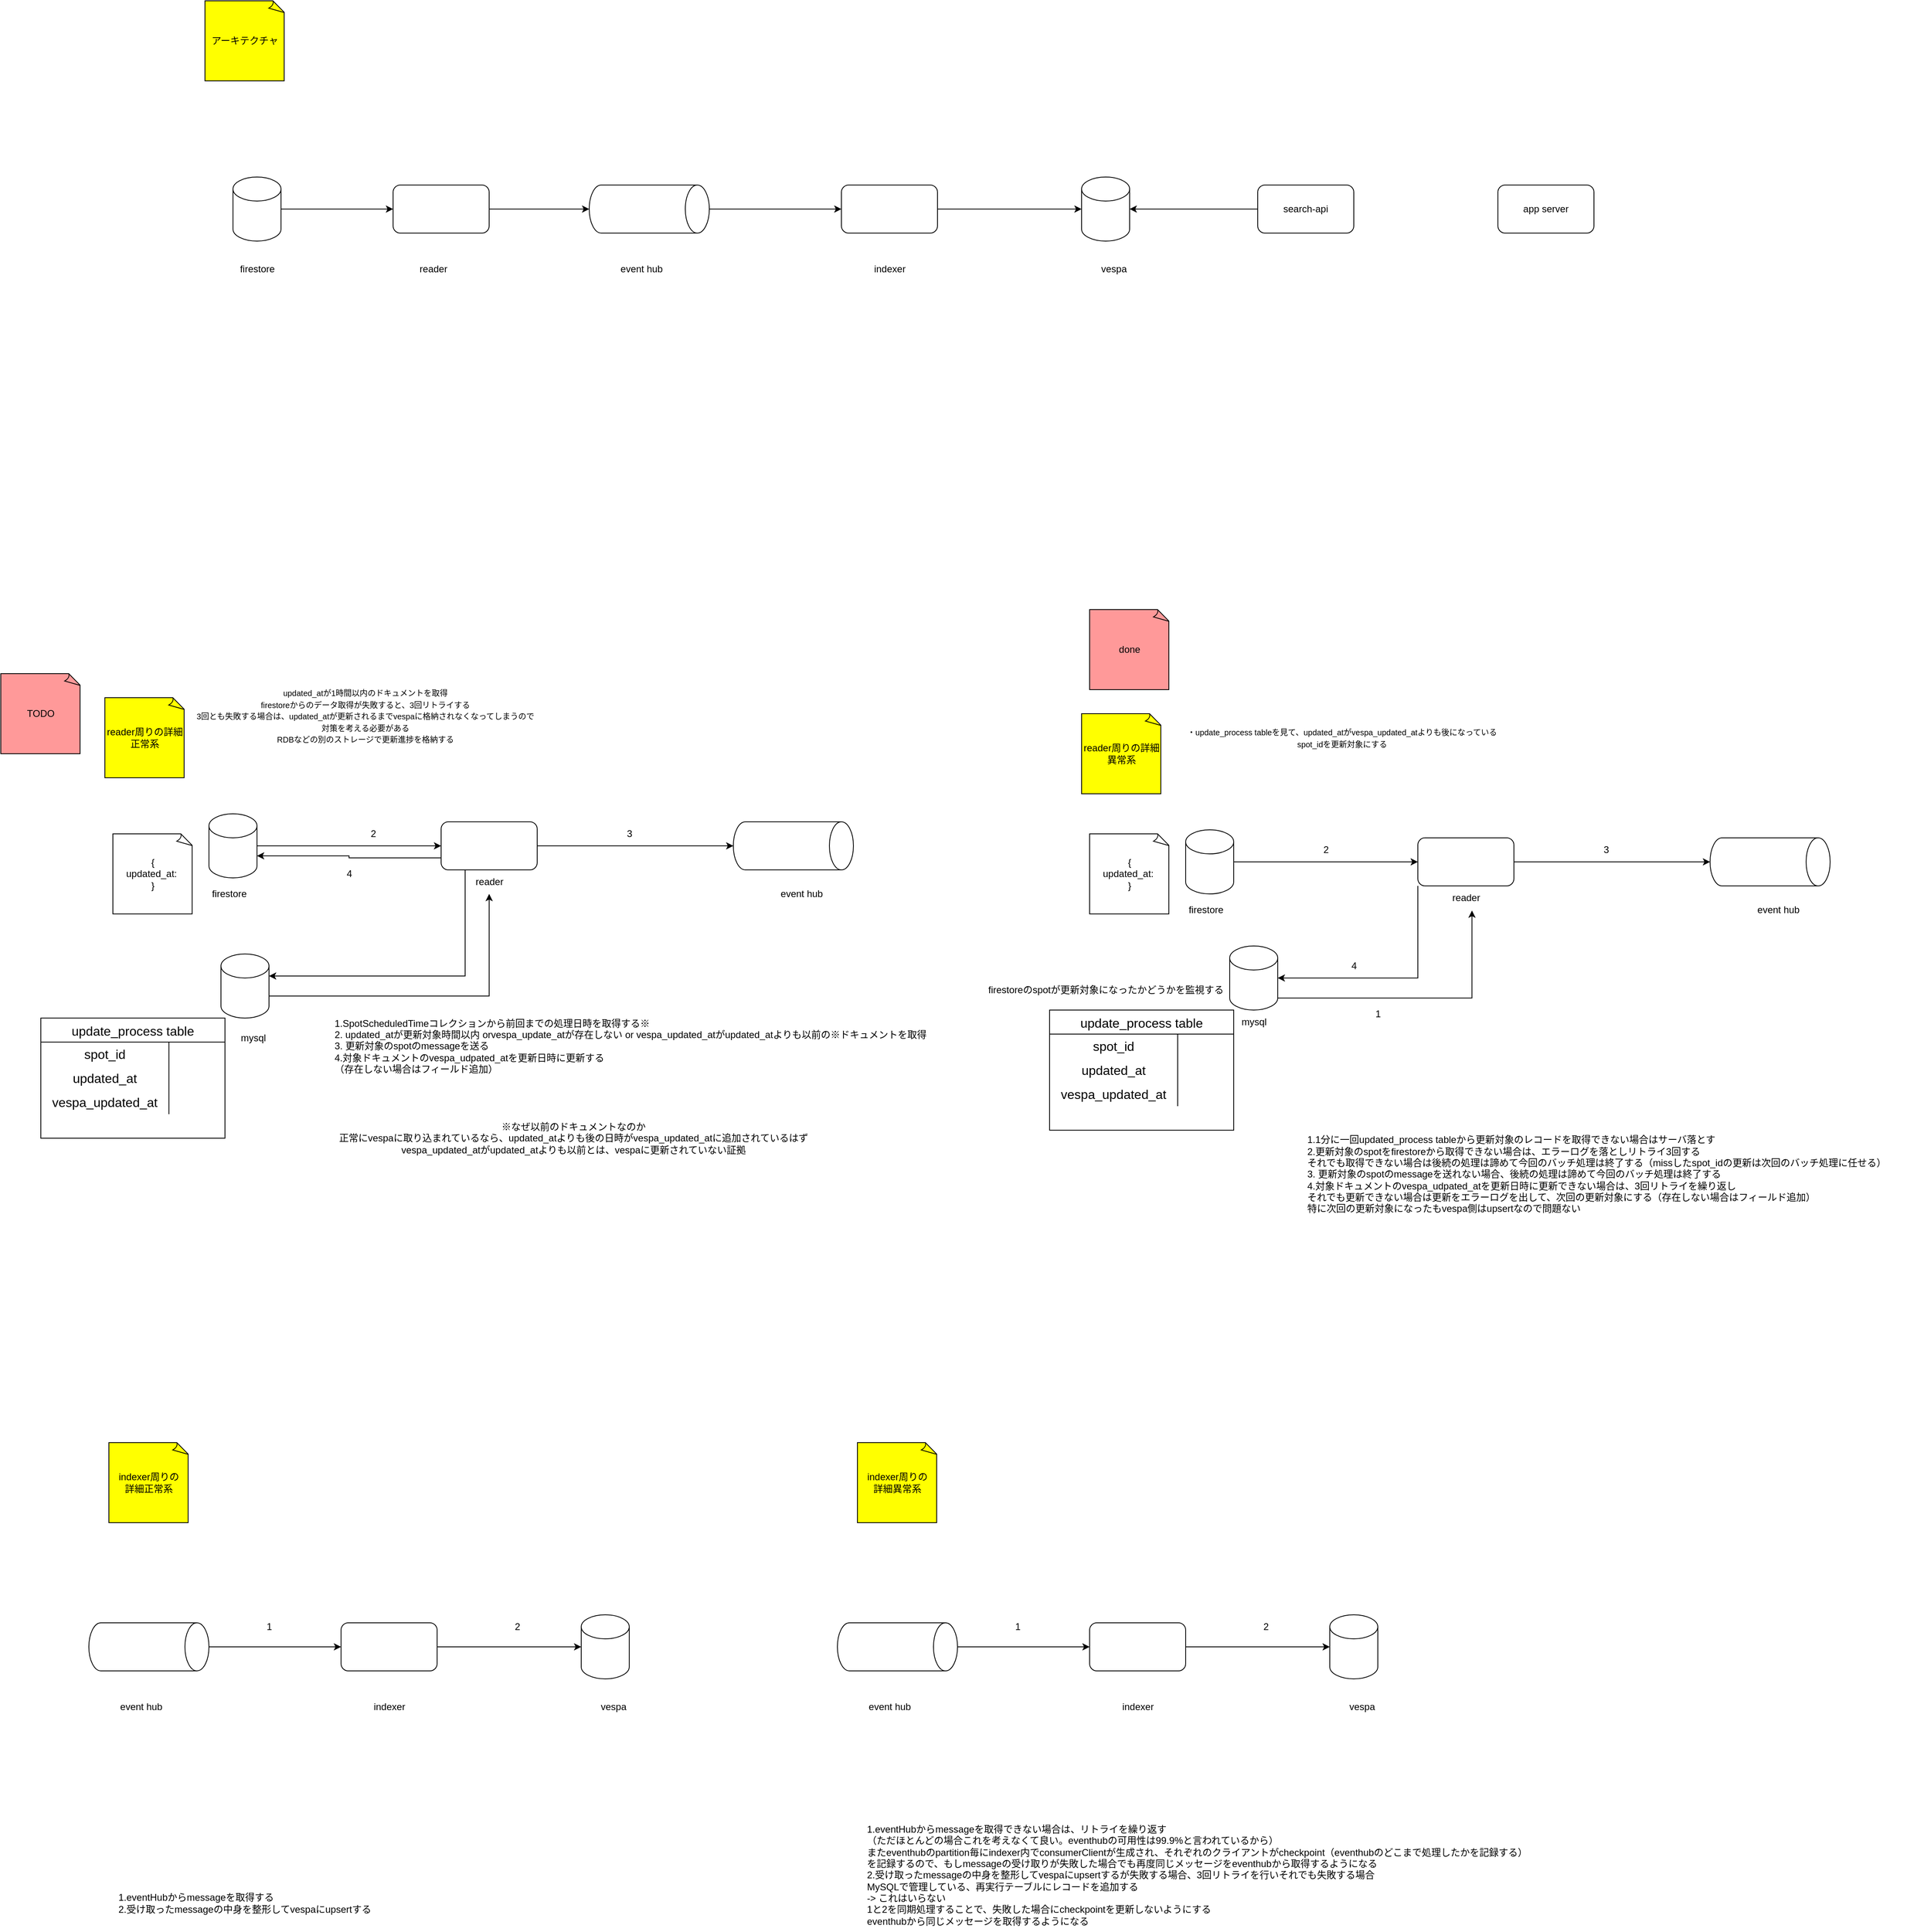 <mxfile version="21.0.10" type="device"><diagram name="ページ1" id="OhlOm0QgTWgxPiTvbgFB"><mxGraphModel dx="4133" dy="1607" grid="1" gridSize="10" guides="1" tooltips="1" connect="1" arrows="1" fold="1" page="1" pageScale="1" pageWidth="827" pageHeight="1169" math="0" shadow="0"><root><mxCell id="0"/><mxCell id="1" parent="0"/><mxCell id="Rm_hzrSPbBMLrol1VtFW-12" style="edgeStyle=orthogonalEdgeStyle;rounded=0;orthogonalLoop=1;jettySize=auto;html=1;exitX=1;exitY=0.5;exitDx=0;exitDy=0;entryX=0.5;entryY=1;entryDx=0;entryDy=0;entryPerimeter=0;" edge="1" parent="1" source="Rm_hzrSPbBMLrol1VtFW-1" target="Rm_hzrSPbBMLrol1VtFW-3"><mxGeometry relative="1" as="geometry"/></mxCell><mxCell id="Rm_hzrSPbBMLrol1VtFW-1" value="" style="rounded=1;whiteSpace=wrap;html=1;" vertex="1" parent="1"><mxGeometry x="90" y="400" width="120" height="60" as="geometry"/></mxCell><mxCell id="Rm_hzrSPbBMLrol1VtFW-14" style="edgeStyle=orthogonalEdgeStyle;rounded=0;orthogonalLoop=1;jettySize=auto;html=1;exitX=1;exitY=0.5;exitDx=0;exitDy=0;exitPerimeter=0;entryX=0;entryY=0.5;entryDx=0;entryDy=0;" edge="1" parent="1" source="Rm_hzrSPbBMLrol1VtFW-2" target="Rm_hzrSPbBMLrol1VtFW-1"><mxGeometry relative="1" as="geometry"/></mxCell><mxCell id="Rm_hzrSPbBMLrol1VtFW-2" value="" style="shape=cylinder3;whiteSpace=wrap;html=1;boundedLbl=1;backgroundOutline=1;size=15;" vertex="1" parent="1"><mxGeometry x="-110" y="390" width="60" height="80" as="geometry"/></mxCell><mxCell id="Rm_hzrSPbBMLrol1VtFW-13" style="edgeStyle=orthogonalEdgeStyle;rounded=0;orthogonalLoop=1;jettySize=auto;html=1;exitX=0.5;exitY=0;exitDx=0;exitDy=0;exitPerimeter=0;" edge="1" parent="1" source="Rm_hzrSPbBMLrol1VtFW-3" target="Rm_hzrSPbBMLrol1VtFW-7"><mxGeometry relative="1" as="geometry"/></mxCell><mxCell id="Rm_hzrSPbBMLrol1VtFW-3" value="" style="shape=cylinder3;whiteSpace=wrap;html=1;boundedLbl=1;backgroundOutline=1;size=15;rotation=90;" vertex="1" parent="1"><mxGeometry x="380" y="355" width="60" height="150" as="geometry"/></mxCell><mxCell id="Rm_hzrSPbBMLrol1VtFW-4" value="event hub" style="text;html=1;align=center;verticalAlign=middle;resizable=0;points=[];autosize=1;strokeColor=none;fillColor=none;" vertex="1" parent="1"><mxGeometry x="360" y="490" width="80" height="30" as="geometry"/></mxCell><mxCell id="Rm_hzrSPbBMLrol1VtFW-5" value="reader" style="text;html=1;align=center;verticalAlign=middle;resizable=0;points=[];autosize=1;strokeColor=none;fillColor=none;" vertex="1" parent="1"><mxGeometry x="110" y="490" width="60" height="30" as="geometry"/></mxCell><mxCell id="Rm_hzrSPbBMLrol1VtFW-6" value="firestore" style="text;html=1;align=center;verticalAlign=middle;resizable=0;points=[];autosize=1;strokeColor=none;fillColor=none;" vertex="1" parent="1"><mxGeometry x="-115" y="490" width="70" height="30" as="geometry"/></mxCell><mxCell id="Rm_hzrSPbBMLrol1VtFW-15" style="edgeStyle=orthogonalEdgeStyle;rounded=0;orthogonalLoop=1;jettySize=auto;html=1;exitX=1;exitY=0.5;exitDx=0;exitDy=0;entryX=0;entryY=0.5;entryDx=0;entryDy=0;entryPerimeter=0;" edge="1" parent="1" source="Rm_hzrSPbBMLrol1VtFW-7" target="Rm_hzrSPbBMLrol1VtFW-9"><mxGeometry relative="1" as="geometry"/></mxCell><mxCell id="Rm_hzrSPbBMLrol1VtFW-7" value="" style="rounded=1;whiteSpace=wrap;html=1;" vertex="1" parent="1"><mxGeometry x="650" y="400" width="120" height="60" as="geometry"/></mxCell><mxCell id="Rm_hzrSPbBMLrol1VtFW-8" value="indexer" style="text;html=1;align=center;verticalAlign=middle;resizable=0;points=[];autosize=1;strokeColor=none;fillColor=none;" vertex="1" parent="1"><mxGeometry x="680" y="490" width="60" height="30" as="geometry"/></mxCell><mxCell id="Rm_hzrSPbBMLrol1VtFW-9" value="" style="shape=cylinder3;whiteSpace=wrap;html=1;boundedLbl=1;backgroundOutline=1;size=15;" vertex="1" parent="1"><mxGeometry x="950" y="390" width="60" height="80" as="geometry"/></mxCell><mxCell id="Rm_hzrSPbBMLrol1VtFW-10" value="vespa" style="text;html=1;align=center;verticalAlign=middle;resizable=0;points=[];autosize=1;strokeColor=none;fillColor=none;" vertex="1" parent="1"><mxGeometry x="960" y="490" width="60" height="30" as="geometry"/></mxCell><mxCell id="Rm_hzrSPbBMLrol1VtFW-16" value="&lt;font style=&quot;font-size: 10px;&quot;&gt;updated_atが1時間以内のドキュメントを取得&lt;br&gt;firestoreからのデータ取得が失敗すると、3回リトライする&lt;br&gt;3回とも失敗する場合は、updated_atが更新されるまでvespaに格納されなくなってしまうので&lt;br&gt;対策を考える必要がある&lt;br&gt;RDBなどの別のストレージで更新進捗を格納する&lt;br&gt;&lt;br&gt;&lt;/font&gt;" style="text;html=1;align=center;verticalAlign=middle;resizable=0;points=[];autosize=1;strokeColor=none;fillColor=none;" vertex="1" parent="1"><mxGeometry x="-170" y="1020" width="450" height="100" as="geometry"/></mxCell><mxCell id="Rm_hzrSPbBMLrol1VtFW-26" style="edgeStyle=orthogonalEdgeStyle;rounded=0;orthogonalLoop=1;jettySize=auto;html=1;exitX=1;exitY=0.5;exitDx=0;exitDy=0;entryX=0.5;entryY=1;entryDx=0;entryDy=0;entryPerimeter=0;" edge="1" parent="1" source="Rm_hzrSPbBMLrol1VtFW-28" target="Rm_hzrSPbBMLrol1VtFW-31"><mxGeometry relative="1" as="geometry"/></mxCell><mxCell id="Rm_hzrSPbBMLrol1VtFW-53" style="edgeStyle=orthogonalEdgeStyle;rounded=0;orthogonalLoop=1;jettySize=auto;html=1;exitX=0;exitY=0.75;exitDx=0;exitDy=0;entryX=1;entryY=0;entryDx=0;entryDy=52.5;entryPerimeter=0;" edge="1" parent="1" source="Rm_hzrSPbBMLrol1VtFW-28" target="Rm_hzrSPbBMLrol1VtFW-30"><mxGeometry relative="1" as="geometry"/></mxCell><mxCell id="Rm_hzrSPbBMLrol1VtFW-171" style="edgeStyle=orthogonalEdgeStyle;rounded=0;orthogonalLoop=1;jettySize=auto;html=1;exitX=0.25;exitY=1;exitDx=0;exitDy=0;entryX=1;entryY=0;entryDx=0;entryDy=27.5;entryPerimeter=0;" edge="1" parent="1" source="Rm_hzrSPbBMLrol1VtFW-28" target="Rm_hzrSPbBMLrol1VtFW-159"><mxGeometry relative="1" as="geometry"/></mxCell><mxCell id="Rm_hzrSPbBMLrol1VtFW-28" value="" style="rounded=1;whiteSpace=wrap;html=1;" vertex="1" parent="1"><mxGeometry x="150" y="1195" width="120" height="60" as="geometry"/></mxCell><mxCell id="Rm_hzrSPbBMLrol1VtFW-29" style="edgeStyle=orthogonalEdgeStyle;rounded=0;orthogonalLoop=1;jettySize=auto;html=1;exitX=1;exitY=0.5;exitDx=0;exitDy=0;exitPerimeter=0;entryX=0;entryY=0.5;entryDx=0;entryDy=0;" edge="1" parent="1" source="Rm_hzrSPbBMLrol1VtFW-30" target="Rm_hzrSPbBMLrol1VtFW-28"><mxGeometry relative="1" as="geometry"/></mxCell><mxCell id="Rm_hzrSPbBMLrol1VtFW-30" value="" style="shape=cylinder3;whiteSpace=wrap;html=1;boundedLbl=1;backgroundOutline=1;size=15;" vertex="1" parent="1"><mxGeometry x="-140" y="1185" width="60" height="80" as="geometry"/></mxCell><mxCell id="Rm_hzrSPbBMLrol1VtFW-31" value="" style="shape=cylinder3;whiteSpace=wrap;html=1;boundedLbl=1;backgroundOutline=1;size=15;rotation=90;" vertex="1" parent="1"><mxGeometry x="560" y="1150" width="60" height="150" as="geometry"/></mxCell><mxCell id="Rm_hzrSPbBMLrol1VtFW-32" value="event hub" style="text;html=1;align=center;verticalAlign=middle;resizable=0;points=[];autosize=1;strokeColor=none;fillColor=none;" vertex="1" parent="1"><mxGeometry x="560" y="1270" width="80" height="30" as="geometry"/></mxCell><mxCell id="Rm_hzrSPbBMLrol1VtFW-33" value="reader" style="text;html=1;align=center;verticalAlign=middle;resizable=0;points=[];autosize=1;strokeColor=none;fillColor=none;" vertex="1" parent="1"><mxGeometry x="180" y="1255" width="60" height="30" as="geometry"/></mxCell><mxCell id="Rm_hzrSPbBMLrol1VtFW-34" value="firestore" style="text;html=1;align=center;verticalAlign=middle;resizable=0;points=[];autosize=1;strokeColor=none;fillColor=none;" vertex="1" parent="1"><mxGeometry x="-150" y="1270" width="70" height="30" as="geometry"/></mxCell><mxCell id="Rm_hzrSPbBMLrol1VtFW-42" value="reader周りの詳細正常系" style="whiteSpace=wrap;html=1;shape=mxgraph.basic.document;fillColor=#FFFF00;" vertex="1" parent="1"><mxGeometry x="-270" y="1040" width="100" height="100" as="geometry"/></mxCell><mxCell id="Rm_hzrSPbBMLrol1VtFW-44" value="4" style="text;html=1;align=center;verticalAlign=middle;resizable=0;points=[];autosize=1;strokeColor=none;fillColor=none;" vertex="1" parent="1"><mxGeometry x="20" y="1245" width="30" height="30" as="geometry"/></mxCell><mxCell id="Rm_hzrSPbBMLrol1VtFW-48" value="3" style="text;html=1;align=center;verticalAlign=middle;resizable=0;points=[];autosize=1;strokeColor=none;fillColor=none;" vertex="1" parent="1"><mxGeometry x="370" y="1195" width="30" height="30" as="geometry"/></mxCell><mxCell id="Rm_hzrSPbBMLrol1VtFW-49" value="{&lt;br&gt;updated_at:&amp;nbsp;&lt;br&gt;}" style="whiteSpace=wrap;html=1;shape=mxgraph.basic.document;fillColor=none;" vertex="1" parent="1"><mxGeometry x="-260" y="1210" width="100" height="100" as="geometry"/></mxCell><mxCell id="Rm_hzrSPbBMLrol1VtFW-51" value="1.SpotScheduledTimeコレクションから前回までの処理日時を取得する※&lt;br&gt;2. updated_atが更新対象時間以内 orvespa_update_atが存在しない or vespa_updated_atがupdated_atよりも以前の※ドキュメントを取得&lt;br&gt;3. 更新対象のspotのmessageを送る&lt;br&gt;4.対象ドキュメントのvespa_udpated_atを更新日時に更新する&lt;br style=&quot;border-color: var(--border-color);&quot;&gt;（存在しない場合はフィールド追加）" style="text;html=1;align=left;verticalAlign=middle;resizable=0;points=[];autosize=1;strokeColor=none;fillColor=none;" vertex="1" parent="1"><mxGeometry x="15" y="1430" width="760" height="90" as="geometry"/></mxCell><mxCell id="Rm_hzrSPbBMLrol1VtFW-52" value="2" style="text;html=1;align=center;verticalAlign=middle;resizable=0;points=[];autosize=1;strokeColor=none;fillColor=none;" vertex="1" parent="1"><mxGeometry x="50" y="1195" width="30" height="30" as="geometry"/></mxCell><mxCell id="Rm_hzrSPbBMLrol1VtFW-55" value="&lt;font style=&quot;font-size: 10px;&quot;&gt;・update_process tableを見て、updated_atがvespa_updated_atよりも後になっている&lt;br&gt;spot_idを更新対象にする&lt;br&gt;&lt;/font&gt;" style="text;html=1;align=center;verticalAlign=middle;resizable=0;points=[];autosize=1;strokeColor=none;fillColor=none;" vertex="1" parent="1"><mxGeometry x="1070" y="1070" width="410" height="40" as="geometry"/></mxCell><mxCell id="Rm_hzrSPbBMLrol1VtFW-56" style="edgeStyle=orthogonalEdgeStyle;rounded=0;orthogonalLoop=1;jettySize=auto;html=1;exitX=1;exitY=0.5;exitDx=0;exitDy=0;entryX=0.5;entryY=1;entryDx=0;entryDy=0;entryPerimeter=0;" edge="1" parent="1" source="Rm_hzrSPbBMLrol1VtFW-58" target="Rm_hzrSPbBMLrol1VtFW-61"><mxGeometry relative="1" as="geometry"/></mxCell><mxCell id="Rm_hzrSPbBMLrol1VtFW-122" style="edgeStyle=orthogonalEdgeStyle;rounded=0;orthogonalLoop=1;jettySize=auto;html=1;exitX=0;exitY=1;exitDx=0;exitDy=0;entryX=1;entryY=0.5;entryDx=0;entryDy=0;entryPerimeter=0;" edge="1" parent="1" source="Rm_hzrSPbBMLrol1VtFW-58" target="Rm_hzrSPbBMLrol1VtFW-119"><mxGeometry relative="1" as="geometry"/></mxCell><mxCell id="Rm_hzrSPbBMLrol1VtFW-58" value="" style="rounded=1;whiteSpace=wrap;html=1;" vertex="1" parent="1"><mxGeometry x="1370" y="1215" width="120" height="60" as="geometry"/></mxCell><mxCell id="Rm_hzrSPbBMLrol1VtFW-59" style="edgeStyle=orthogonalEdgeStyle;rounded=0;orthogonalLoop=1;jettySize=auto;html=1;exitX=1;exitY=0.5;exitDx=0;exitDy=0;exitPerimeter=0;entryX=0;entryY=0.5;entryDx=0;entryDy=0;" edge="1" parent="1" source="Rm_hzrSPbBMLrol1VtFW-60" target="Rm_hzrSPbBMLrol1VtFW-58"><mxGeometry relative="1" as="geometry"/></mxCell><mxCell id="Rm_hzrSPbBMLrol1VtFW-60" value="" style="shape=cylinder3;whiteSpace=wrap;html=1;boundedLbl=1;backgroundOutline=1;size=15;" vertex="1" parent="1"><mxGeometry x="1080" y="1205" width="60" height="80" as="geometry"/></mxCell><mxCell id="Rm_hzrSPbBMLrol1VtFW-61" value="" style="shape=cylinder3;whiteSpace=wrap;html=1;boundedLbl=1;backgroundOutline=1;size=15;rotation=90;" vertex="1" parent="1"><mxGeometry x="1780" y="1170" width="60" height="150" as="geometry"/></mxCell><mxCell id="Rm_hzrSPbBMLrol1VtFW-62" value="event hub" style="text;html=1;align=center;verticalAlign=middle;resizable=0;points=[];autosize=1;strokeColor=none;fillColor=none;" vertex="1" parent="1"><mxGeometry x="1780" y="1290" width="80" height="30" as="geometry"/></mxCell><mxCell id="Rm_hzrSPbBMLrol1VtFW-63" value="reader" style="text;html=1;align=center;verticalAlign=middle;resizable=0;points=[];autosize=1;strokeColor=none;fillColor=none;" vertex="1" parent="1"><mxGeometry x="1400" y="1275" width="60" height="30" as="geometry"/></mxCell><mxCell id="Rm_hzrSPbBMLrol1VtFW-64" value="firestore" style="text;html=1;align=center;verticalAlign=middle;resizable=0;points=[];autosize=1;strokeColor=none;fillColor=none;" vertex="1" parent="1"><mxGeometry x="1070" y="1290" width="70" height="30" as="geometry"/></mxCell><mxCell id="Rm_hzrSPbBMLrol1VtFW-65" value="reader周りの詳細異常系" style="whiteSpace=wrap;html=1;shape=mxgraph.basic.document;fillColor=#FFFF00;" vertex="1" parent="1"><mxGeometry x="950" y="1060" width="100" height="100" as="geometry"/></mxCell><mxCell id="Rm_hzrSPbBMLrol1VtFW-66" value="1" style="text;html=1;align=center;verticalAlign=middle;resizable=0;points=[];autosize=1;strokeColor=none;fillColor=none;" vertex="1" parent="1"><mxGeometry x="1305" y="1420" width="30" height="30" as="geometry"/></mxCell><mxCell id="Rm_hzrSPbBMLrol1VtFW-68" value="3" style="text;html=1;align=center;verticalAlign=middle;resizable=0;points=[];autosize=1;strokeColor=none;fillColor=none;" vertex="1" parent="1"><mxGeometry x="1590" y="1215" width="30" height="30" as="geometry"/></mxCell><mxCell id="Rm_hzrSPbBMLrol1VtFW-69" value="{&lt;br&gt;updated_at:&amp;nbsp;&lt;br&gt;}" style="whiteSpace=wrap;html=1;shape=mxgraph.basic.document;fillColor=none;" vertex="1" parent="1"><mxGeometry x="960" y="1210" width="100" height="100" as="geometry"/></mxCell><mxCell id="Rm_hzrSPbBMLrol1VtFW-70" value="1.1分に一回updated_process tableから更新対象のレコードを取得できない場合はサーバ落とす&lt;br&gt;2.更新対象のspotをfirestoreから取得できない場合は、エラーログを落としリトライ3回する&lt;br&gt;それでも取得できない場合は後続の処理は諦めて今回のバッチ処理は終了する（missしたspot_idの更新は次回のバッチ処理に任せる）&lt;br&gt;3. 更新対象のspotのmessageを送れない場合、後続の処理は諦めて今回のバッチ処理は終了する&lt;br&gt;4.対象ドキュメントのvespa_udpated_atを更新日時に更新できない場合は、3回リトライを繰り返し&lt;br&gt;それでも更新できない場合は更新をエラーログを出して、次回の更新対象にする（存在しない場合はフィールド追加）&lt;br&gt;特に次回の更新対象になったもvespa側はupsertなので問題ない" style="text;html=1;align=left;verticalAlign=middle;resizable=0;points=[];autosize=1;strokeColor=none;fillColor=none;" vertex="1" parent="1"><mxGeometry x="1230" y="1580" width="750" height="110" as="geometry"/></mxCell><mxCell id="Rm_hzrSPbBMLrol1VtFW-71" value="2" style="text;html=1;align=center;verticalAlign=middle;resizable=0;points=[];autosize=1;strokeColor=none;fillColor=none;" vertex="1" parent="1"><mxGeometry x="1240" y="1215" width="30" height="30" as="geometry"/></mxCell><mxCell id="Rm_hzrSPbBMLrol1VtFW-74" style="edgeStyle=orthogonalEdgeStyle;rounded=0;orthogonalLoop=1;jettySize=auto;html=1;exitX=0.5;exitY=0;exitDx=0;exitDy=0;exitPerimeter=0;" edge="1" parent="1" source="Rm_hzrSPbBMLrol1VtFW-75" target="Rm_hzrSPbBMLrol1VtFW-78"><mxGeometry relative="1" as="geometry"/></mxCell><mxCell id="Rm_hzrSPbBMLrol1VtFW-75" value="" style="shape=cylinder3;whiteSpace=wrap;html=1;boundedLbl=1;backgroundOutline=1;size=15;rotation=90;" vertex="1" parent="1"><mxGeometry x="-245" y="2150" width="60" height="150" as="geometry"/></mxCell><mxCell id="Rm_hzrSPbBMLrol1VtFW-76" value="event hub" style="text;html=1;align=center;verticalAlign=middle;resizable=0;points=[];autosize=1;strokeColor=none;fillColor=none;" vertex="1" parent="1"><mxGeometry x="-265" y="2285" width="80" height="30" as="geometry"/></mxCell><mxCell id="Rm_hzrSPbBMLrol1VtFW-77" style="edgeStyle=orthogonalEdgeStyle;rounded=0;orthogonalLoop=1;jettySize=auto;html=1;exitX=1;exitY=0.5;exitDx=0;exitDy=0;entryX=0;entryY=0.5;entryDx=0;entryDy=0;entryPerimeter=0;" edge="1" parent="1" source="Rm_hzrSPbBMLrol1VtFW-78" target="Rm_hzrSPbBMLrol1VtFW-80"><mxGeometry relative="1" as="geometry"/></mxCell><mxCell id="Rm_hzrSPbBMLrol1VtFW-78" value="" style="rounded=1;whiteSpace=wrap;html=1;" vertex="1" parent="1"><mxGeometry x="25" y="2195" width="120" height="60" as="geometry"/></mxCell><mxCell id="Rm_hzrSPbBMLrol1VtFW-79" value="indexer" style="text;html=1;align=center;verticalAlign=middle;resizable=0;points=[];autosize=1;strokeColor=none;fillColor=none;" vertex="1" parent="1"><mxGeometry x="55" y="2285" width="60" height="30" as="geometry"/></mxCell><mxCell id="Rm_hzrSPbBMLrol1VtFW-80" value="" style="shape=cylinder3;whiteSpace=wrap;html=1;boundedLbl=1;backgroundOutline=1;size=15;" vertex="1" parent="1"><mxGeometry x="325" y="2185" width="60" height="80" as="geometry"/></mxCell><mxCell id="Rm_hzrSPbBMLrol1VtFW-81" value="vespa" style="text;html=1;align=center;verticalAlign=middle;resizable=0;points=[];autosize=1;strokeColor=none;fillColor=none;" vertex="1" parent="1"><mxGeometry x="335" y="2285" width="60" height="30" as="geometry"/></mxCell><mxCell id="Rm_hzrSPbBMLrol1VtFW-82" value="indexer周りの&lt;br&gt;詳細正常系" style="whiteSpace=wrap;html=1;shape=mxgraph.basic.document;fillColor=#FFFF00;" vertex="1" parent="1"><mxGeometry x="-265" y="1970" width="100" height="100" as="geometry"/></mxCell><mxCell id="Rm_hzrSPbBMLrol1VtFW-83" value="1" style="text;html=1;align=center;verticalAlign=middle;resizable=0;points=[];autosize=1;strokeColor=none;fillColor=none;" vertex="1" parent="1"><mxGeometry x="-80" y="2185" width="30" height="30" as="geometry"/></mxCell><mxCell id="Rm_hzrSPbBMLrol1VtFW-84" value="1.eventHubからmessageを取得する&lt;br&gt;2.受け取ったmessageの中身を整形してvespaにupsertする" style="text;html=1;align=left;verticalAlign=middle;resizable=0;points=[];autosize=1;strokeColor=none;fillColor=none;" vertex="1" parent="1"><mxGeometry x="-255" y="2525" width="340" height="40" as="geometry"/></mxCell><mxCell id="Rm_hzrSPbBMLrol1VtFW-85" value="2" style="text;html=1;align=center;verticalAlign=middle;resizable=0;points=[];autosize=1;strokeColor=none;fillColor=none;" vertex="1" parent="1"><mxGeometry x="230" y="2185" width="30" height="30" as="geometry"/></mxCell><mxCell id="Rm_hzrSPbBMLrol1VtFW-86" style="edgeStyle=orthogonalEdgeStyle;rounded=0;orthogonalLoop=1;jettySize=auto;html=1;exitX=0.5;exitY=0;exitDx=0;exitDy=0;exitPerimeter=0;" edge="1" parent="1" source="Rm_hzrSPbBMLrol1VtFW-87" target="Rm_hzrSPbBMLrol1VtFW-90"><mxGeometry relative="1" as="geometry"/></mxCell><mxCell id="Rm_hzrSPbBMLrol1VtFW-87" value="" style="shape=cylinder3;whiteSpace=wrap;html=1;boundedLbl=1;backgroundOutline=1;size=15;rotation=90;" vertex="1" parent="1"><mxGeometry x="690" y="2150" width="60" height="150" as="geometry"/></mxCell><mxCell id="Rm_hzrSPbBMLrol1VtFW-88" value="event hub" style="text;html=1;align=center;verticalAlign=middle;resizable=0;points=[];autosize=1;strokeColor=none;fillColor=none;" vertex="1" parent="1"><mxGeometry x="670" y="2285" width="80" height="30" as="geometry"/></mxCell><mxCell id="Rm_hzrSPbBMLrol1VtFW-89" style="edgeStyle=orthogonalEdgeStyle;rounded=0;orthogonalLoop=1;jettySize=auto;html=1;exitX=1;exitY=0.5;exitDx=0;exitDy=0;entryX=0;entryY=0.5;entryDx=0;entryDy=0;entryPerimeter=0;" edge="1" parent="1" source="Rm_hzrSPbBMLrol1VtFW-90" target="Rm_hzrSPbBMLrol1VtFW-92"><mxGeometry relative="1" as="geometry"/></mxCell><mxCell id="Rm_hzrSPbBMLrol1VtFW-90" value="" style="rounded=1;whiteSpace=wrap;html=1;" vertex="1" parent="1"><mxGeometry x="960" y="2195" width="120" height="60" as="geometry"/></mxCell><mxCell id="Rm_hzrSPbBMLrol1VtFW-91" value="indexer" style="text;html=1;align=center;verticalAlign=middle;resizable=0;points=[];autosize=1;strokeColor=none;fillColor=none;" vertex="1" parent="1"><mxGeometry x="990" y="2285" width="60" height="30" as="geometry"/></mxCell><mxCell id="Rm_hzrSPbBMLrol1VtFW-92" value="" style="shape=cylinder3;whiteSpace=wrap;html=1;boundedLbl=1;backgroundOutline=1;size=15;" vertex="1" parent="1"><mxGeometry x="1260" y="2185" width="60" height="80" as="geometry"/></mxCell><mxCell id="Rm_hzrSPbBMLrol1VtFW-93" value="vespa" style="text;html=1;align=center;verticalAlign=middle;resizable=0;points=[];autosize=1;strokeColor=none;fillColor=none;" vertex="1" parent="1"><mxGeometry x="1270" y="2285" width="60" height="30" as="geometry"/></mxCell><mxCell id="Rm_hzrSPbBMLrol1VtFW-94" value="indexer周りの&lt;br&gt;詳細異常系" style="whiteSpace=wrap;html=1;shape=mxgraph.basic.document;fillColor=#FFFF00;" vertex="1" parent="1"><mxGeometry x="670" y="1970" width="100" height="100" as="geometry"/></mxCell><mxCell id="Rm_hzrSPbBMLrol1VtFW-95" value="1" style="text;html=1;align=center;verticalAlign=middle;resizable=0;points=[];autosize=1;strokeColor=none;fillColor=none;" vertex="1" parent="1"><mxGeometry x="855" y="2185" width="30" height="30" as="geometry"/></mxCell><mxCell id="Rm_hzrSPbBMLrol1VtFW-96" value="1.eventHubからmessageを取得できない場合は、リトライを繰り返す&lt;br&gt;（ただほとんどの場合これを考えなくて良い。eventhubの可用性は99.9%と言われているから）&lt;br&gt;またeventhubのpartition毎にindexer内でconsumerClientが生成され、それぞれのクライアントがcheckpoint（eventhubのどこまで処理したかを記録する）&lt;br&gt;を記録するので、もしmessageの受け取りが失敗した場合でも再度同じメッセージをeventhubから取得するようになる&lt;br&gt;2.受け取ったmessageの中身を整形してvespaにupsertするが失敗する場合、3回リトライを行いそれでも失敗する場合&lt;br&gt;MySQLで管理している、再実行テーブルにレコードを追加する&lt;br&gt;-&amp;gt; これはいらない&lt;br&gt;1と2を同期処理することで、失敗した場合にcheckpointを更新しないようにする&lt;br&gt;eventhubから同じメッセージを取得するようになる" style="text;html=1;align=left;verticalAlign=middle;resizable=0;points=[];autosize=1;strokeColor=none;fillColor=none;" vertex="1" parent="1"><mxGeometry x="680" y="2440" width="850" height="140" as="geometry"/></mxCell><mxCell id="Rm_hzrSPbBMLrol1VtFW-97" value="2" style="text;html=1;align=center;verticalAlign=middle;resizable=0;points=[];autosize=1;strokeColor=none;fillColor=none;" vertex="1" parent="1"><mxGeometry x="1165" y="2185" width="30" height="30" as="geometry"/></mxCell><mxCell id="Rm_hzrSPbBMLrol1VtFW-112" value="アーキテクチャ" style="whiteSpace=wrap;html=1;shape=mxgraph.basic.document;fillColor=#FFFF00;" vertex="1" parent="1"><mxGeometry x="-145" y="170" width="100" height="100" as="geometry"/></mxCell><mxCell id="Rm_hzrSPbBMLrol1VtFW-116" style="edgeStyle=orthogonalEdgeStyle;rounded=0;orthogonalLoop=1;jettySize=auto;html=1;exitX=0;exitY=0.5;exitDx=0;exitDy=0;entryX=1;entryY=0.5;entryDx=0;entryDy=0;entryPerimeter=0;" edge="1" parent="1" source="Rm_hzrSPbBMLrol1VtFW-113" target="Rm_hzrSPbBMLrol1VtFW-9"><mxGeometry relative="1" as="geometry"/></mxCell><mxCell id="Rm_hzrSPbBMLrol1VtFW-113" value="search-api" style="rounded=1;whiteSpace=wrap;html=1;" vertex="1" parent="1"><mxGeometry x="1170" y="400" width="120" height="60" as="geometry"/></mxCell><mxCell id="Rm_hzrSPbBMLrol1VtFW-114" value="app server" style="rounded=1;whiteSpace=wrap;html=1;" vertex="1" parent="1"><mxGeometry x="1470" y="400" width="120" height="60" as="geometry"/></mxCell><mxCell id="Rm_hzrSPbBMLrol1VtFW-117" value="※なぜ以前のドキュメントなのか&lt;br&gt;正常にvespaに取り込まれているなら、updated_atよりも後の日時がvespa_updated_atに追加されているはず&lt;br&gt;vespa_updated_atがupdated_atよりも以前とは、vespaに更新されていない証拠" style="text;html=1;align=center;verticalAlign=middle;resizable=0;points=[];autosize=1;strokeColor=none;fillColor=none;" vertex="1" parent="1"><mxGeometry x="10" y="1560" width="610" height="60" as="geometry"/></mxCell><mxCell id="Rm_hzrSPbBMLrol1VtFW-147" style="edgeStyle=orthogonalEdgeStyle;rounded=0;orthogonalLoop=1;jettySize=auto;html=1;exitX=1;exitY=1;exitDx=0;exitDy=-15;exitPerimeter=0;entryX=0.627;entryY=1.026;entryDx=0;entryDy=0;entryPerimeter=0;" edge="1" parent="1" source="Rm_hzrSPbBMLrol1VtFW-119" target="Rm_hzrSPbBMLrol1VtFW-63"><mxGeometry relative="1" as="geometry"/></mxCell><mxCell id="Rm_hzrSPbBMLrol1VtFW-119" value="" style="shape=cylinder3;whiteSpace=wrap;html=1;boundedLbl=1;backgroundOutline=1;size=15;" vertex="1" parent="1"><mxGeometry x="1135" y="1350" width="60" height="80" as="geometry"/></mxCell><mxCell id="Rm_hzrSPbBMLrol1VtFW-120" value="mysql" style="text;html=1;align=center;verticalAlign=middle;resizable=0;points=[];autosize=1;strokeColor=none;fillColor=none;" vertex="1" parent="1"><mxGeometry x="1140" y="1430" width="50" height="30" as="geometry"/></mxCell><mxCell id="Rm_hzrSPbBMLrol1VtFW-121" value="firestoreのspotが更新対象になったかどうかを監視する" style="text;html=1;align=center;verticalAlign=middle;resizable=0;points=[];autosize=1;strokeColor=none;fillColor=none;" vertex="1" parent="1"><mxGeometry x="820" y="1390" width="320" height="30" as="geometry"/></mxCell><mxCell id="Rm_hzrSPbBMLrol1VtFW-123" value="4" style="text;html=1;align=center;verticalAlign=middle;resizable=0;points=[];autosize=1;strokeColor=none;fillColor=none;" vertex="1" parent="1"><mxGeometry x="1275" y="1360" width="30" height="30" as="geometry"/></mxCell><mxCell id="Rm_hzrSPbBMLrol1VtFW-137" value="update_process table" style="shape=table;startSize=30;container=1;collapsible=0;childLayout=tableLayout;fixedRows=1;rowLines=0;fontStyle=0;strokeColor=default;fontSize=16;" vertex="1" parent="1"><mxGeometry x="910" y="1430" width="230" height="150" as="geometry"/></mxCell><mxCell id="Rm_hzrSPbBMLrol1VtFW-138" value="" style="shape=tableRow;horizontal=0;startSize=0;swimlaneHead=0;swimlaneBody=0;top=0;left=0;bottom=0;right=0;collapsible=0;dropTarget=0;fillColor=none;points=[[0,0.5],[1,0.5]];portConstraint=eastwest;strokeColor=inherit;fontSize=16;" vertex="1" parent="Rm_hzrSPbBMLrol1VtFW-137"><mxGeometry y="30" width="230" height="30" as="geometry"/></mxCell><mxCell id="Rm_hzrSPbBMLrol1VtFW-139" value="spot_id" style="shape=partialRectangle;html=1;whiteSpace=wrap;connectable=0;fillColor=none;top=0;left=0;bottom=0;right=0;overflow=hidden;pointerEvents=1;strokeColor=inherit;fontSize=16;" vertex="1" parent="Rm_hzrSPbBMLrol1VtFW-138"><mxGeometry width="160" height="30" as="geometry"><mxRectangle width="160" height="30" as="alternateBounds"/></mxGeometry></mxCell><mxCell id="Rm_hzrSPbBMLrol1VtFW-140" value="" style="shape=partialRectangle;html=1;whiteSpace=wrap;connectable=0;fillColor=none;top=0;left=0;bottom=0;right=0;align=left;spacingLeft=6;overflow=hidden;strokeColor=inherit;fontSize=16;" vertex="1" parent="Rm_hzrSPbBMLrol1VtFW-138"><mxGeometry x="160" width="70" height="30" as="geometry"><mxRectangle width="70" height="30" as="alternateBounds"/></mxGeometry></mxCell><mxCell id="Rm_hzrSPbBMLrol1VtFW-141" value="" style="shape=tableRow;horizontal=0;startSize=0;swimlaneHead=0;swimlaneBody=0;top=0;left=0;bottom=0;right=0;collapsible=0;dropTarget=0;fillColor=none;points=[[0,0.5],[1,0.5]];portConstraint=eastwest;strokeColor=inherit;fontSize=16;" vertex="1" parent="Rm_hzrSPbBMLrol1VtFW-137"><mxGeometry y="60" width="230" height="30" as="geometry"/></mxCell><mxCell id="Rm_hzrSPbBMLrol1VtFW-142" value="updated_at" style="shape=partialRectangle;html=1;whiteSpace=wrap;connectable=0;fillColor=none;top=0;left=0;bottom=0;right=0;overflow=hidden;strokeColor=inherit;fontSize=16;" vertex="1" parent="Rm_hzrSPbBMLrol1VtFW-141"><mxGeometry width="160" height="30" as="geometry"><mxRectangle width="160" height="30" as="alternateBounds"/></mxGeometry></mxCell><mxCell id="Rm_hzrSPbBMLrol1VtFW-143" value="" style="shape=partialRectangle;html=1;whiteSpace=wrap;connectable=0;fillColor=none;top=0;left=0;bottom=0;right=0;align=left;spacingLeft=6;overflow=hidden;strokeColor=inherit;fontSize=16;" vertex="1" parent="Rm_hzrSPbBMLrol1VtFW-141"><mxGeometry x="160" width="70" height="30" as="geometry"><mxRectangle width="70" height="30" as="alternateBounds"/></mxGeometry></mxCell><mxCell id="Rm_hzrSPbBMLrol1VtFW-144" value="" style="shape=tableRow;horizontal=0;startSize=0;swimlaneHead=0;swimlaneBody=0;top=0;left=0;bottom=0;right=0;collapsible=0;dropTarget=0;fillColor=none;points=[[0,0.5],[1,0.5]];portConstraint=eastwest;strokeColor=inherit;fontSize=16;" vertex="1" parent="Rm_hzrSPbBMLrol1VtFW-137"><mxGeometry y="90" width="230" height="30" as="geometry"/></mxCell><mxCell id="Rm_hzrSPbBMLrol1VtFW-145" value="vespa_updated_at" style="shape=partialRectangle;html=1;whiteSpace=wrap;connectable=0;fillColor=none;top=0;left=0;bottom=0;right=0;overflow=hidden;strokeColor=inherit;fontSize=16;" vertex="1" parent="Rm_hzrSPbBMLrol1VtFW-144"><mxGeometry width="160" height="30" as="geometry"><mxRectangle width="160" height="30" as="alternateBounds"/></mxGeometry></mxCell><mxCell id="Rm_hzrSPbBMLrol1VtFW-146" value="" style="shape=partialRectangle;html=1;whiteSpace=wrap;connectable=0;fillColor=none;top=0;left=0;bottom=0;right=0;align=left;spacingLeft=6;overflow=hidden;strokeColor=inherit;fontSize=16;" vertex="1" parent="Rm_hzrSPbBMLrol1VtFW-144"><mxGeometry x="160" width="70" height="30" as="geometry"><mxRectangle width="70" height="30" as="alternateBounds"/></mxGeometry></mxCell><mxCell id="Rm_hzrSPbBMLrol1VtFW-172" style="edgeStyle=orthogonalEdgeStyle;rounded=0;orthogonalLoop=1;jettySize=auto;html=1;exitX=1;exitY=0;exitDx=0;exitDy=52.5;exitPerimeter=0;" edge="1" parent="1" source="Rm_hzrSPbBMLrol1VtFW-159" target="Rm_hzrSPbBMLrol1VtFW-33"><mxGeometry relative="1" as="geometry"/></mxCell><mxCell id="Rm_hzrSPbBMLrol1VtFW-159" value="" style="shape=cylinder3;whiteSpace=wrap;html=1;boundedLbl=1;backgroundOutline=1;size=15;" vertex="1" parent="1"><mxGeometry x="-125" y="1360" width="60" height="80" as="geometry"/></mxCell><mxCell id="Rm_hzrSPbBMLrol1VtFW-160" value="update_process table" style="shape=table;startSize=30;container=1;collapsible=0;childLayout=tableLayout;fixedRows=1;rowLines=0;fontStyle=0;strokeColor=default;fontSize=16;" vertex="1" parent="1"><mxGeometry x="-350" y="1440" width="230" height="150" as="geometry"/></mxCell><mxCell id="Rm_hzrSPbBMLrol1VtFW-161" value="" style="shape=tableRow;horizontal=0;startSize=0;swimlaneHead=0;swimlaneBody=0;top=0;left=0;bottom=0;right=0;collapsible=0;dropTarget=0;fillColor=none;points=[[0,0.5],[1,0.5]];portConstraint=eastwest;strokeColor=inherit;fontSize=16;" vertex="1" parent="Rm_hzrSPbBMLrol1VtFW-160"><mxGeometry y="30" width="230" height="30" as="geometry"/></mxCell><mxCell id="Rm_hzrSPbBMLrol1VtFW-162" value="spot_id" style="shape=partialRectangle;html=1;whiteSpace=wrap;connectable=0;fillColor=none;top=0;left=0;bottom=0;right=0;overflow=hidden;pointerEvents=1;strokeColor=inherit;fontSize=16;" vertex="1" parent="Rm_hzrSPbBMLrol1VtFW-161"><mxGeometry width="160" height="30" as="geometry"><mxRectangle width="160" height="30" as="alternateBounds"/></mxGeometry></mxCell><mxCell id="Rm_hzrSPbBMLrol1VtFW-163" value="" style="shape=partialRectangle;html=1;whiteSpace=wrap;connectable=0;fillColor=none;top=0;left=0;bottom=0;right=0;align=left;spacingLeft=6;overflow=hidden;strokeColor=inherit;fontSize=16;" vertex="1" parent="Rm_hzrSPbBMLrol1VtFW-161"><mxGeometry x="160" width="70" height="30" as="geometry"><mxRectangle width="70" height="30" as="alternateBounds"/></mxGeometry></mxCell><mxCell id="Rm_hzrSPbBMLrol1VtFW-164" value="" style="shape=tableRow;horizontal=0;startSize=0;swimlaneHead=0;swimlaneBody=0;top=0;left=0;bottom=0;right=0;collapsible=0;dropTarget=0;fillColor=none;points=[[0,0.5],[1,0.5]];portConstraint=eastwest;strokeColor=inherit;fontSize=16;" vertex="1" parent="Rm_hzrSPbBMLrol1VtFW-160"><mxGeometry y="60" width="230" height="30" as="geometry"/></mxCell><mxCell id="Rm_hzrSPbBMLrol1VtFW-165" value="updated_at" style="shape=partialRectangle;html=1;whiteSpace=wrap;connectable=0;fillColor=none;top=0;left=0;bottom=0;right=0;overflow=hidden;strokeColor=inherit;fontSize=16;" vertex="1" parent="Rm_hzrSPbBMLrol1VtFW-164"><mxGeometry width="160" height="30" as="geometry"><mxRectangle width="160" height="30" as="alternateBounds"/></mxGeometry></mxCell><mxCell id="Rm_hzrSPbBMLrol1VtFW-166" value="" style="shape=partialRectangle;html=1;whiteSpace=wrap;connectable=0;fillColor=none;top=0;left=0;bottom=0;right=0;align=left;spacingLeft=6;overflow=hidden;strokeColor=inherit;fontSize=16;" vertex="1" parent="Rm_hzrSPbBMLrol1VtFW-164"><mxGeometry x="160" width="70" height="30" as="geometry"><mxRectangle width="70" height="30" as="alternateBounds"/></mxGeometry></mxCell><mxCell id="Rm_hzrSPbBMLrol1VtFW-167" value="" style="shape=tableRow;horizontal=0;startSize=0;swimlaneHead=0;swimlaneBody=0;top=0;left=0;bottom=0;right=0;collapsible=0;dropTarget=0;fillColor=none;points=[[0,0.5],[1,0.5]];portConstraint=eastwest;strokeColor=inherit;fontSize=16;" vertex="1" parent="Rm_hzrSPbBMLrol1VtFW-160"><mxGeometry y="90" width="230" height="30" as="geometry"/></mxCell><mxCell id="Rm_hzrSPbBMLrol1VtFW-168" value="vespa_updated_at" style="shape=partialRectangle;html=1;whiteSpace=wrap;connectable=0;fillColor=none;top=0;left=0;bottom=0;right=0;overflow=hidden;strokeColor=inherit;fontSize=16;" vertex="1" parent="Rm_hzrSPbBMLrol1VtFW-167"><mxGeometry width="160" height="30" as="geometry"><mxRectangle width="160" height="30" as="alternateBounds"/></mxGeometry></mxCell><mxCell id="Rm_hzrSPbBMLrol1VtFW-169" value="" style="shape=partialRectangle;html=1;whiteSpace=wrap;connectable=0;fillColor=none;top=0;left=0;bottom=0;right=0;align=left;spacingLeft=6;overflow=hidden;strokeColor=inherit;fontSize=16;" vertex="1" parent="Rm_hzrSPbBMLrol1VtFW-167"><mxGeometry x="160" width="70" height="30" as="geometry"><mxRectangle width="70" height="30" as="alternateBounds"/></mxGeometry></mxCell><mxCell id="Rm_hzrSPbBMLrol1VtFW-170" value="mysql" style="text;html=1;align=center;verticalAlign=middle;resizable=0;points=[];autosize=1;strokeColor=none;fillColor=none;" vertex="1" parent="1"><mxGeometry x="-110" y="1450" width="50" height="30" as="geometry"/></mxCell><mxCell id="Rm_hzrSPbBMLrol1VtFW-173" value="TODO" style="whiteSpace=wrap;html=1;shape=mxgraph.basic.document;fillColor=#FF9999;" vertex="1" parent="1"><mxGeometry x="-400" y="1010" width="100" height="100" as="geometry"/></mxCell><mxCell id="Rm_hzrSPbBMLrol1VtFW-174" value="done" style="whiteSpace=wrap;html=1;shape=mxgraph.basic.document;fillColor=#FF9999;" vertex="1" parent="1"><mxGeometry x="960" y="930" width="100" height="100" as="geometry"/></mxCell></root></mxGraphModel></diagram></mxfile>